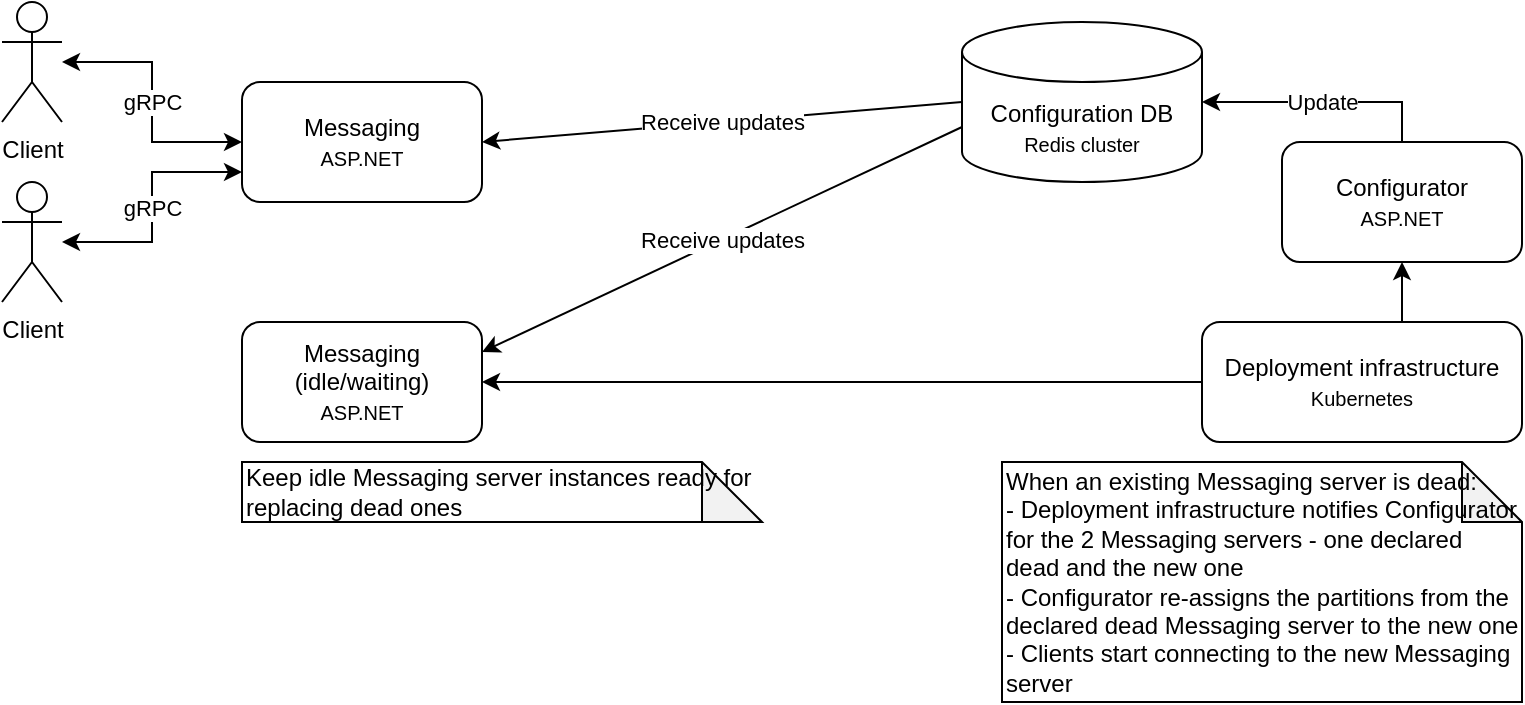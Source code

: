 <mxfile version="13.7.9" type="device"><diagram id="G4t1x3i_cumIOjZ8GDXV" name="Page-1"><mxGraphModel dx="1086" dy="966" grid="1" gridSize="10" guides="1" tooltips="1" connect="1" arrows="1" fold="1" page="1" pageScale="1" pageWidth="850" pageHeight="1100" math="0" shadow="0"><root><mxCell id="0"/><mxCell id="1" parent="0"/><mxCell id="4NMri5ObQx2eB0Vx6lmc-10" value="gRPC" style="edgeStyle=orthogonalEdgeStyle;rounded=0;orthogonalLoop=1;jettySize=auto;html=1;entryX=0;entryY=0.5;entryDx=0;entryDy=0;startArrow=classic;startFill=1;" parent="1" source="4NMri5ObQx2eB0Vx6lmc-1" target="4NMri5ObQx2eB0Vx6lmc-4" edge="1"><mxGeometry relative="1" as="geometry"/></mxCell><mxCell id="4NMri5ObQx2eB0Vx6lmc-1" value="Client" style="shape=umlActor;verticalLabelPosition=bottom;verticalAlign=top;html=1;outlineConnect=0;" parent="1" vertex="1"><mxGeometry x="40" y="40" width="30" height="60" as="geometry"/></mxCell><mxCell id="4NMri5ObQx2eB0Vx6lmc-13" value="gRPC" style="edgeStyle=orthogonalEdgeStyle;rounded=0;orthogonalLoop=1;jettySize=auto;html=1;entryX=0;entryY=0.75;entryDx=0;entryDy=0;startArrow=classic;startFill=1;" parent="1" source="4NMri5ObQx2eB0Vx6lmc-3" target="4NMri5ObQx2eB0Vx6lmc-4" edge="1"><mxGeometry relative="1" as="geometry"/></mxCell><mxCell id="4NMri5ObQx2eB0Vx6lmc-3" value="Client" style="shape=umlActor;verticalLabelPosition=bottom;verticalAlign=top;html=1;outlineConnect=0;" parent="1" vertex="1"><mxGeometry x="40" y="130" width="30" height="60" as="geometry"/></mxCell><mxCell id="4NMri5ObQx2eB0Vx6lmc-4" value="&lt;font style=&quot;font-size: 12px&quot;&gt;Messaging&lt;/font&gt;&lt;br&gt;&lt;font style=&quot;font-size: 10px&quot;&gt;ASP.NET&lt;/font&gt;" style="rounded=1;whiteSpace=wrap;html=1;" parent="1" vertex="1"><mxGeometry x="160" y="80" width="120" height="60" as="geometry"/></mxCell><mxCell id="QVO6qr5AluIkjkF2SAql-7" value="Update" style="edgeStyle=orthogonalEdgeStyle;rounded=0;orthogonalLoop=1;jettySize=auto;html=1;entryX=1;entryY=0.5;entryDx=0;entryDy=0;entryPerimeter=0;exitX=0.5;exitY=0;exitDx=0;exitDy=0;" parent="1" source="Gfm62hS2zhEuvZ2v64Gk-13" target="QVO6qr5AluIkjkF2SAql-2" edge="1"><mxGeometry relative="1" as="geometry"/></mxCell><mxCell id="Gfm62hS2zhEuvZ2v64Gk-13" value="Configurator&lt;br&gt;&lt;font style=&quot;font-size: 10px&quot;&gt;ASP.NET&lt;/font&gt;" style="rounded=1;whiteSpace=wrap;html=1;" parent="1" vertex="1"><mxGeometry x="680" y="110" width="120" height="60" as="geometry"/></mxCell><mxCell id="QVO6qr5AluIkjkF2SAql-1" value="Receive updates" style="endArrow=classic;html=1;exitX=0;exitY=0.5;exitDx=0;exitDy=0;entryX=1;entryY=0.5;entryDx=0;entryDy=0;exitPerimeter=0;" parent="1" source="QVO6qr5AluIkjkF2SAql-2" target="4NMri5ObQx2eB0Vx6lmc-4" edge="1"><mxGeometry width="50" height="50" relative="1" as="geometry"><mxPoint x="200" y="130" as="sourcePoint"/><mxPoint x="200" y="210" as="targetPoint"/></mxGeometry></mxCell><mxCell id="QVO6qr5AluIkjkF2SAql-2" value="Configuration DB&lt;br&gt;&lt;font style=&quot;font-size: 10px&quot;&gt;Redis cluster&lt;/font&gt;" style="shape=cylinder3;whiteSpace=wrap;html=1;boundedLbl=1;backgroundOutline=1;size=15;" parent="1" vertex="1"><mxGeometry x="520" y="50" width="120" height="80" as="geometry"/></mxCell><mxCell id="zAgNuWyr5u-YzhFzlj54-2" style="edgeStyle=orthogonalEdgeStyle;rounded=0;orthogonalLoop=1;jettySize=auto;html=1;entryX=0.5;entryY=1;entryDx=0;entryDy=0;" parent="1" source="zAgNuWyr5u-YzhFzlj54-1" target="Gfm62hS2zhEuvZ2v64Gk-13" edge="1"><mxGeometry relative="1" as="geometry"><Array as="points"><mxPoint x="740" y="190"/><mxPoint x="740" y="190"/></Array></mxGeometry></mxCell><mxCell id="zAgNuWyr5u-YzhFzlj54-5" value="" style="edgeStyle=orthogonalEdgeStyle;rounded=0;orthogonalLoop=1;jettySize=auto;html=1;entryX=1;entryY=0.5;entryDx=0;entryDy=0;" parent="1" source="zAgNuWyr5u-YzhFzlj54-1" target="zAgNuWyr5u-YzhFzlj54-3" edge="1"><mxGeometry relative="1" as="geometry"><Array as="points"><mxPoint x="490" y="230"/><mxPoint x="490" y="230"/></Array></mxGeometry></mxCell><mxCell id="zAgNuWyr5u-YzhFzlj54-1" value="Deployment infrastructure&lt;br&gt;&lt;font style=&quot;font-size: 10px&quot;&gt;Kubernetes&lt;/font&gt;" style="rounded=1;whiteSpace=wrap;html=1;" parent="1" vertex="1"><mxGeometry x="640" y="200" width="160" height="60" as="geometry"/></mxCell><mxCell id="zAgNuWyr5u-YzhFzlj54-3" value="Messaging&lt;br&gt;(idle/waiting)&lt;br&gt;&lt;font style=&quot;font-size: 10px&quot;&gt;ASP.NET&lt;/font&gt;" style="rounded=1;whiteSpace=wrap;html=1;" parent="1" vertex="1"><mxGeometry x="160" y="200" width="120" height="60" as="geometry"/></mxCell><mxCell id="zAgNuWyr5u-YzhFzlj54-4" value="&lt;div&gt;Keep idle Messaging server instances ready for replacing dead ones&lt;/div&gt;" style="shape=note;whiteSpace=wrap;html=1;backgroundOutline=1;darkOpacity=0.05;align=left;" parent="1" vertex="1"><mxGeometry x="160" y="270" width="260" height="30" as="geometry"/></mxCell><mxCell id="zAgNuWyr5u-YzhFzlj54-6" value="&lt;div&gt;&lt;span&gt;When an existing Messaging server is dead:&lt;/span&gt;&lt;/div&gt;&lt;div&gt;&lt;span&gt;- Deployment infrastructure notifies Configurator for the 2 Messaging servers - one declared dead and the new one&lt;/span&gt;&lt;/div&gt;&lt;div&gt;&lt;span&gt;- Configurator re-assigns the partitions from the declared dead Messaging server to the new one&lt;/span&gt;&lt;/div&gt;&lt;div&gt;&lt;span&gt;- Clients start connecting to the new Messaging server&lt;/span&gt;&lt;/div&gt;" style="shape=note;whiteSpace=wrap;html=1;backgroundOutline=1;darkOpacity=0.05;align=left;" parent="1" vertex="1"><mxGeometry x="540" y="270" width="260" height="120" as="geometry"/></mxCell><mxCell id="hnBhtKNH4Kam41gT7Syl-1" value="Receive updates" style="endArrow=classic;html=1;exitX=0;exitY=0;exitDx=0;exitDy=52.5;entryX=1;entryY=0.25;entryDx=0;entryDy=0;exitPerimeter=0;" parent="1" source="QVO6qr5AluIkjkF2SAql-2" target="zAgNuWyr5u-YzhFzlj54-3" edge="1"><mxGeometry width="50" height="50" relative="1" as="geometry"><mxPoint x="530" y="100" as="sourcePoint"/><mxPoint x="290" y="105" as="targetPoint"/></mxGeometry></mxCell></root></mxGraphModel></diagram></mxfile>